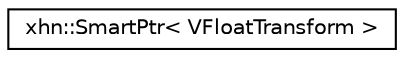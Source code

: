 digraph "Graphical Class Hierarchy"
{
  edge [fontname="Helvetica",fontsize="10",labelfontname="Helvetica",labelfontsize="10"];
  node [fontname="Helvetica",fontsize="10",shape=record];
  rankdir="LR";
  Node1 [label="xhn::SmartPtr\< VFloatTransform \>",height=0.2,width=0.4,color="black", fillcolor="white", style="filled",URL="$classxhn_1_1_smart_ptr.html"];
}
